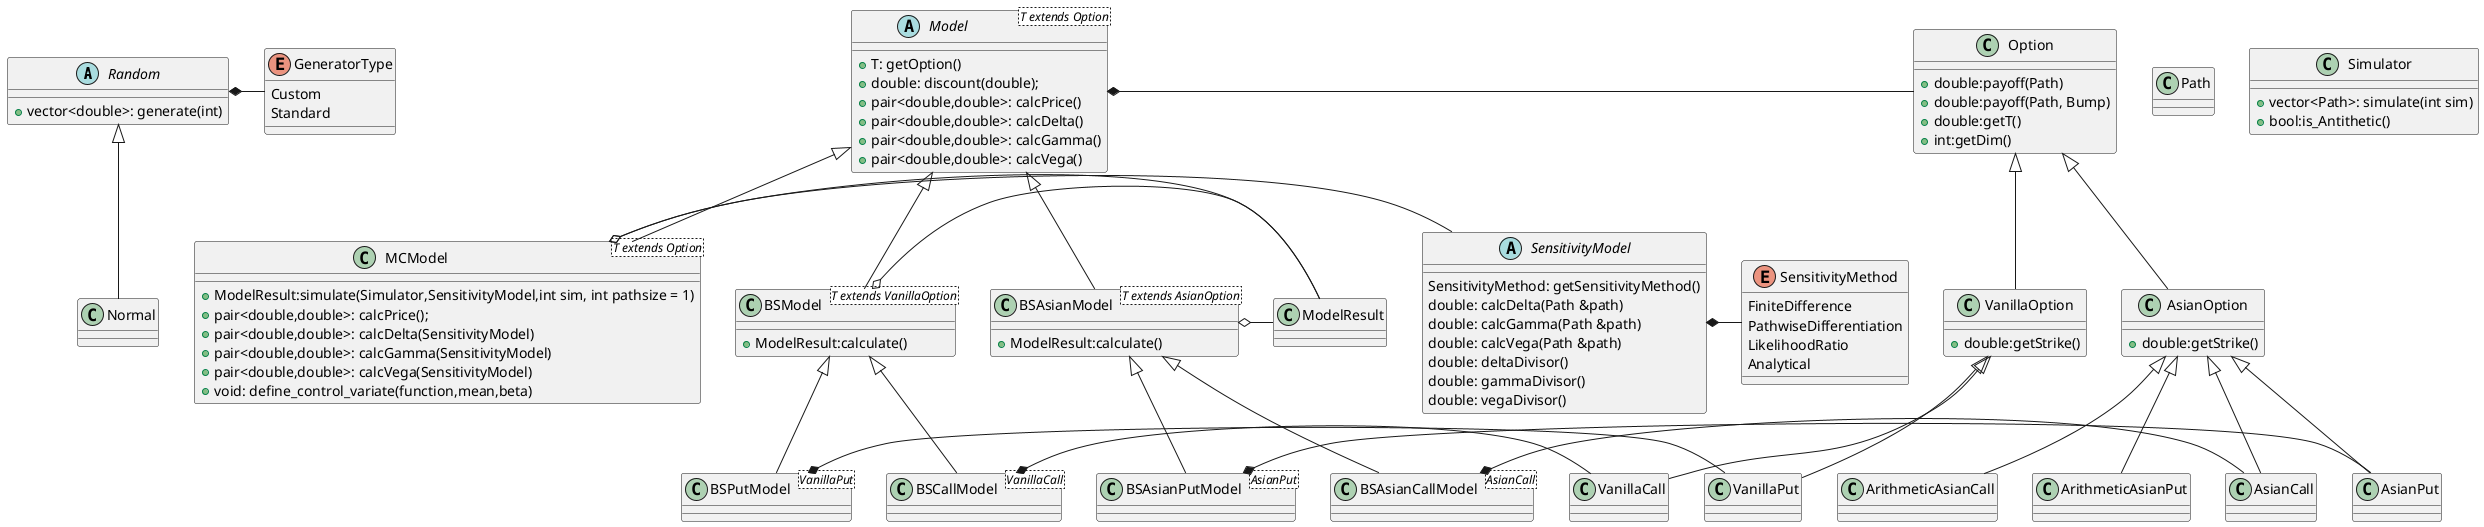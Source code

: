 @startuml

abstract class Random {
+vector<double>: generate(int)
}
class Normal

Random <|-- Normal

enum GeneratorType {
Custom
Standard
}

Random *- GeneratorType

class Option {
+double:payoff(Path)
+double:payoff(Path, Bump)
+double:getT()
+int:getDim()
}

class VanillaOption {
+double:getStrike()
}

Option <|-- VanillaOption
VanillaOption <|-- VanillaCall
VanillaOption <|-- VanillaPut

class AsianOption {
+double:getStrike()
}

Option <|-- AsianOption
AsianOption <|-- AsianCall
AsianOption <|-- AsianPut
AsianOption <|-- ArithmeticAsianCall
AsianOption <|-- ArithmeticAsianPut

abstract class Model<T extends Option> {
+T: getOption()
+double: discount(double);
+pair<double,double>: calcPrice()
+pair<double,double>: calcDelta()
+pair<double,double>: calcGamma()
+pair<double,double>: calcVega()
}

Model *- Option

class ModelResult

class Path

enum SensitivityMethod {
FiniteDifference
PathwiseDifferentiation
LikelihoodRatio
Analytical
}

abstract class SensitivityModel {
SensitivityMethod: getSensitivityMethod()
    double: calcDelta(Path &path)
    double: calcGamma(Path &path)
    double: calcVega(Path &path)
    double: deltaDivisor()
    double: gammaDivisor()
    double: vegaDivisor()
}

SensitivityModel *- SensitivityMethod

class Simulator {
+ vector<Path>: simulate(int sim)
+ bool:is_Antithetic()
}

class MCModel<T extends Option> {
+ModelResult:simulate(Simulator,SensitivityModel,int sim, int pathsize = 1)
+pair<double,double>: calcPrice();
+pair<double,double>: calcDelta(SensitivityModel)
+pair<double,double>: calcGamma(SensitivityModel)
+pair<double,double>: calcVega(SensitivityModel)
+void: define_control_variate(function,mean,beta)
}

MCModel o- SensitivityModel
MCModel o- ModelResult

class BSModel<T extends VanillaOption> {
+ModelResult:calculate()
}

BSModel o- ModelResult

class BSAsianModel<T extends AsianOption> {
+ModelResult:calculate()
}

BSAsianModel o- ModelResult

Model <|-- MCModel
Model <|-- BSModel
Model <|-- BSAsianModel

class BSCallModel<VanillaCall>
class BSPutModel<VanillaPut>
class BSAsianCallModel<AsianCall>
class BSAsianPutModel<AsianPut>

BSModel <|-- BSCallModel
BSModel <|-- BSPutModel
BSAsianModel <|-- BSAsianCallModel
BSAsianModel <|-- BSAsianPutModel

BSCallModel *- VanillaCall
BSPutModel *- VanillaPut
BSAsianCallModel *- AsianCall
BSAsianPutModel *- AsianPut


@enduml